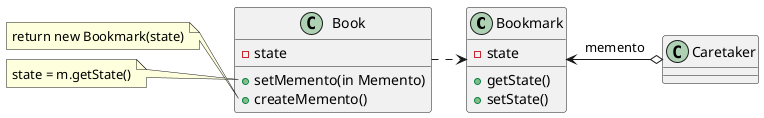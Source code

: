 @startuml

class Bookmark {
 - state
 + getState()
 + setState()
}

class Caretaker {}

class Book {
 - state
 + setMemento(in Memento)
 + createMemento()
}



Bookmark <-right-o Caretaker :memento
Book .right.> Bookmark

note left of Book::createMemento
    return new Bookmark(state)
end note

note left of Book::setMemento
    state = m.getState()
end note



@enduml